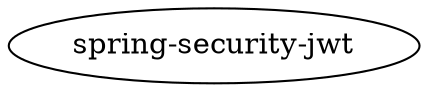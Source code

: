 digraph tree_7{
    //tree nodes
    v1    [label="spring-security-jwt"];
    //tree edges
    // end-of-graph
}
